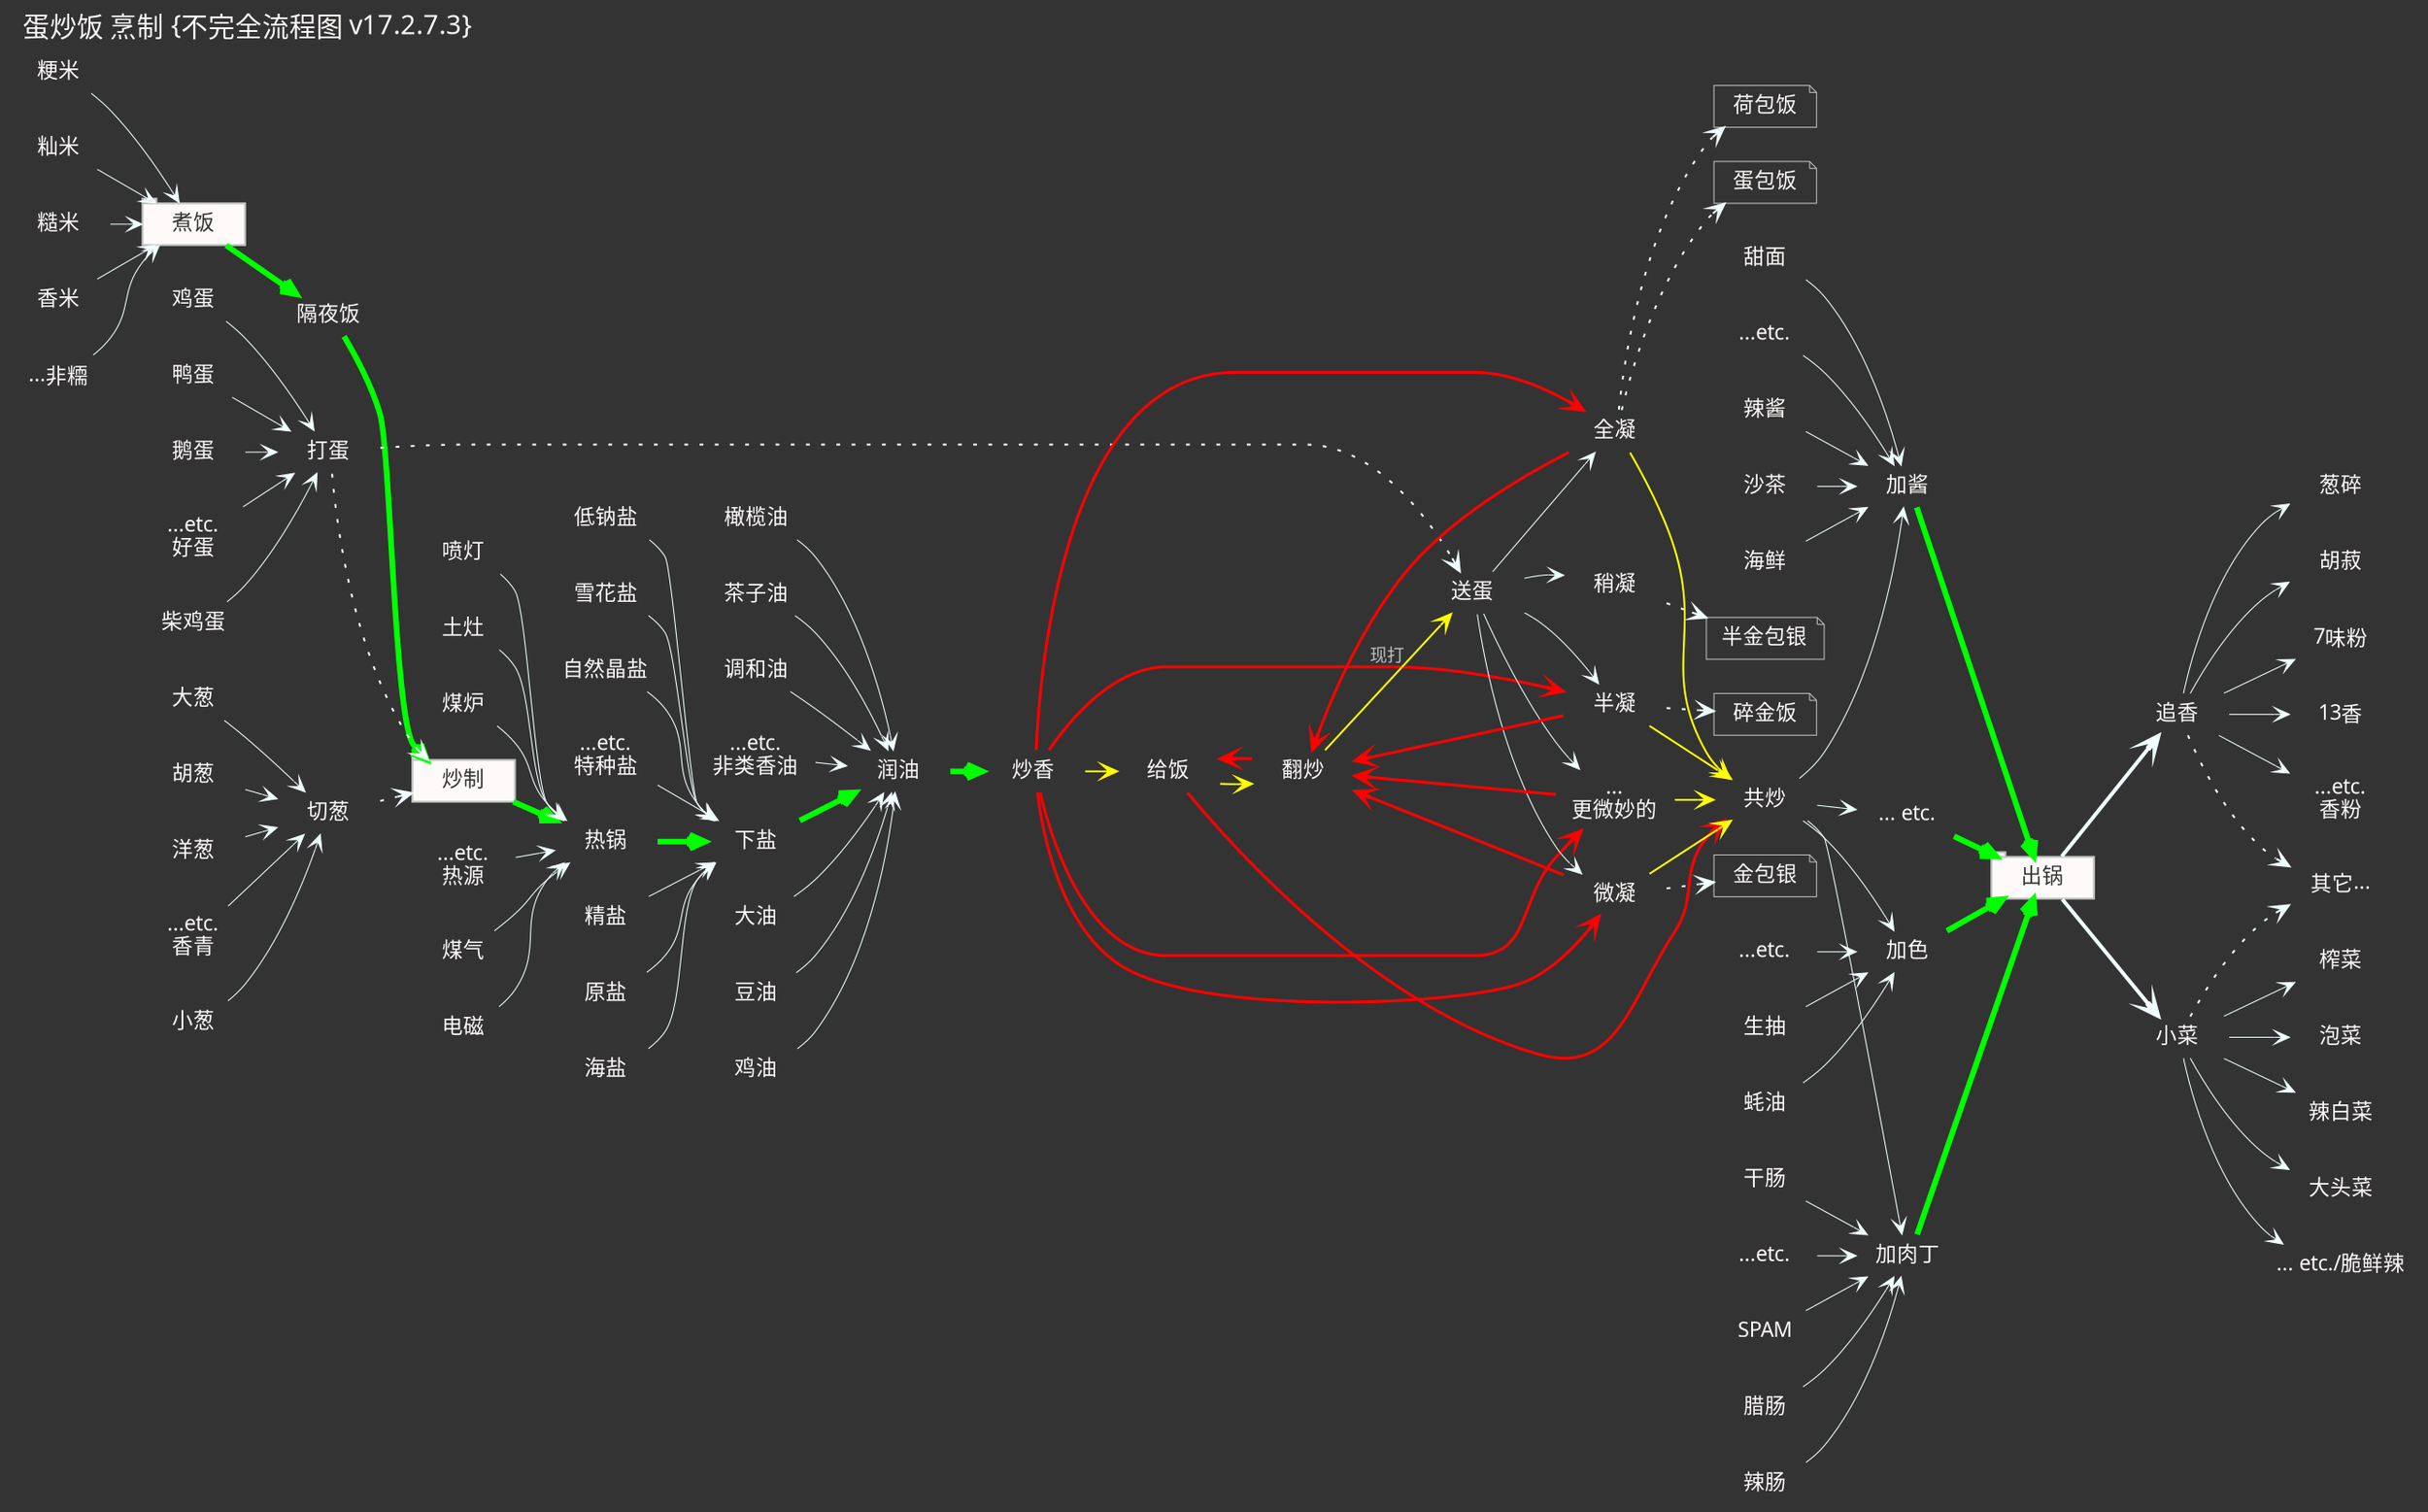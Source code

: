 digraph map4fired2rice {
    /*生成命令:
$ dot -Tpng fired-rice-egg-mapping.dot -o fired-rice-egg-mapping.png
 -Tcmapx -o path2pythoneer.map
    全局设定
    */
    graph [label="蛋炒饭 烹制 {不完全流程图 v17.2.7.3}"
        ,fontsize=14.0,fontcolor=snow
        ,fontname="Noto Sans S Chinese Medium"
        ,labeljust="l",labelloc="t",center=1
        ,ranksep=0.2,ratio=compress
        ,rankdir=LR
        ,bgcolor="#333333"
        ];
    //,style="filled,setlinewidth(0.5)",fillcolor="#333333"    

    node[fontsize=11.0,height=0.3
        ,fontname="Noto Sans S Chinese DemiLight"
        ,style="setlinewidth(0.5)"
        ,color=gray,fontcolor=snow
        ,shape=plaintext
        ];

    edge [fontsize=9.0,fontcolor=gray
        ,fontname="Noto Sans S Chinese Light"
        ,color=azure
        ,arrowsize=0.8,arrowhead=vee,arrowtail=none
        ,style="setlinewidth(0.5)"
        ];
/*
    src [label="源码",shape=ellipse,style="filled,dashed,setlinewidth(5)"
        ,color="#333333",fillcolor=dimgray
        ,URL="http://code.google.com/p/zoomquiet/source/browse/dot/obp/csdndr1-km.dot?repo=tangle"];
{l_mid l_dev l_hack}->pythonic [style="dotted,setlinewidth(1)"];

    root->l_mid->l_dev->l_hack[color=green,style="setlinewidth(4)"];

    st0 [label="备料",shape=tab,
            style="filled",fillcolor=snow,fontcolor="#333333"];

        mRice [label="煮饭"];
*/
    

        R0 [label="粳米"];
        R1 [label="籼米"];
        R2 [label="糙米"];
        R3 [label="香米"];
        Rn [label="...非糥"];
    {R0 R1 R2 R3 Rn}->mRice;
    mRice [label="煮饭",shape=tab,
            style="filled",fillcolor=snow,fontcolor="#333333"];
        
        oRice [label="隔夜饭"];
        cCong [label="切葱"];
            C0 [label="小葱"];
            C1 [label="大葱"];
            C2 [label="胡葱"];
            C3 [label="洋葱"];
            Cn [label="...etc.\n香青"];
        {C0 C1 C2 C3 Cn}->cCong;

            E0 [label="柴鸡蛋"] ;
            E1 [label="鸡蛋"] ;
            E2 [label="鸭蛋"] ;
            E3 [label="鹅蛋"] ;
            En [label="...etc.\n好蛋"] ;
        {E0 E1 E2 E3 En}->mEgg;
        mEgg [label="打蛋"] ;

    {cCong mEgg}->st1 [style="dotted,setlinewidth(1)"]; 
    mRice->oRice->st1 [color=green, style="setlinewidth(3)"]; 

    st1 [label="炒制",shape=tab,
            style="filled",fillcolor=snow,fontcolor="#333333"];


            H0 [label="煤气"];
            H1 [label="电磁"];
            H2 [label="喷灯"];
            H3 [label="土灶"];
            H4 [label="煤炉"];
            Hn [label="...etc.\n热源"];
        {H0 H1 H2 H3 H4 Hn}->hGuo ;
        hGuo [label="热锅"];
            S0 [label="精盐"];
            S1 [label="原盐"];
            S2 [label="海盐"];
            S3 [label="低钠盐"];
            S4 [label="雪花盐"];
            S5 [label="自然晶盐"];
            Sn [label="...etc.\n特种盐"];
        {S0 S1 S2 S3 S4 S5 Sn}->aSlat;
        aSlat [label="下盐"];
            O0 [label="大油"];
            O1 [label="豆油"];
            O2 [label="鸡油"];
            O3 [label="橄榄油"];
            O4 [label="茶子油"];
            O5 [label="调和油"];
            On [label="...etc.\n非类香油"];
        {O0 O1 O2 O3 O4 O5 On}->aOil;
        aOil [label="润油"];
        fCong [label="炒香"];
        aRice [label="给饭"];
        aFired [label="翻炒"];

        aEgg [label="送蛋"];
            fE0 [label="微凝"];
                fER0 [label="金包银",shape=note];
            fE1 [label="稍凝"];
                fER1 [label="半金包银",shape=note];
            fE2 [label="半凝"];
                fER2 [label="碎金饭",shape=note];
            fE3 [label="全凝"];
                fER3 [label="荷包饭",shape=note];
                fER4 [label="蛋包饭",shape=note];
            fEn [label="...\n更微妙的"];
        aEgg->{fE0 fE1 fE2 fE3 fEn};
            fE0->fER0 [style="dotted"];
            fE1->fER1 [style="dotted"];
            fE2->fER2 [style="dotted"];
            fE3->{fER3 fER4} [style="dotted"];

        fAll [label="共炒"];
            A0 [label="加肉丁"];
                A00 [label="SPAM"];
                A01 [label="腊肠"];
                A02 [label="辣肠"];
                A03 [label="干肠"];
                A0n [label="...etc."];
                {A00 A01 A02 A03 A0n}->A0;
            A1 [label="加酱"];
                A10 [label="辣酱"];
                A11 [label="沙茶"];
                A12 [label="海鲜"];
                A13 [label="甜面"];
                A1n [label="...etc."];
                {A10 A11 A12 A13 A1n}->A1;
            A2 [label="加色"];
                A20 [label="生抽"];
                A21 [label="蚝油"];
                A2n [label="...etc."];
                {A20 A21 A2n}->A2;
            An [label="... etc."];
        fAll->{A0 A1 A2 An};


    st1->hGuo->aSlat->aOil->fCong [color=green, style="setlinewidth(3)"]; 


        fCong->aRice->aFired [color=yellow, style="setlinewidth(1)"]; 
        aFired->aEgg [label="现打", color=yellow, style="setlinewidth(1)"];

        {fE0 fE2 fE3 fEn}->fAll [color=yellow, style="setlinewidth(1)"];

        fCong->{fE0 fE2 fE3 fEn}->aFired->aRice->fAll [color=red
                                            , style="setlinewidth(1.5)"];
        mEgg->aEgg [style="dotted,setlinewidth(1)"]; 


    st2 [label="出锅",shape=tab,
            style="filled",fillcolor=snow,fontcolor="#333333"];

        pXiang [label="追香"];
            pA0 [label="葱碎"];
            pA1 [label="胡菽"];
            pA7 [label="7味粉"];
            pA13 [label="13香"];
            pAn [label="...etc.\n香粉"];
            pXiang->{pA0 pA1 pA7 pA13 pAn};
        aCai [label="小菜"];
            AC0 [label="榨菜"];
            AC1 [label="泡菜"];
            AC2 [label="辣白菜"];
            AC3 [label="大头菜"];
            ACn [label="... etc./脆鲜辣"];
            aCai->{AC0 AC1 AC2 AC3 ACn};
        aOthers [label="其它..."];

    {A0 A1 A2 An}->st2 [color=green, style="setlinewidth(3)"]; 
        st2->{pXiang aCai} [style="setlinewidth(2)"]; 
        {pXiang aCai}->aOthers [style="dotted,setlinewidth(1)"]; 


    /*
    st0->st1 [style="setlinewidth(3)"]; 
    root->want->greateam [style="setlinewidth(4)"];
        greateam->aka->grown [style="setlinewidth(3)"];

    grown->{hr goal} ;
    grown->km->wiki [style="setlinewidth(2)"];
        km->{KmFormula kmeg} ;

        wiki->acteam->soul [style="setlinewidth(1)"];
            soul->EK;
        wiki->{what cando spread};
            spread->game [style="setlinewidth(1)"];
            spread->{analyse EK};
    analyse->rooterms;

    {rooterms game aka}->Kaopulity [style="setlinewidth(2)"];

    {hr goal km what acteam EK}->etc [style="dotted"];


    nodeA->nodeB [label="日常",color=azure,style="setlinewidth(1)"];
    nodeA->nodeB [label="活跃",color=azure,style="setlinewidth(2)"];
    nodeA->nodeB [label="兴奋",color=azure,style="setlinewidth(3)"];
    lotsMon->existProg;
        tonesOptions->existProg;
    etc->l_hack;
    
    */


    edge [style=invis];

}
